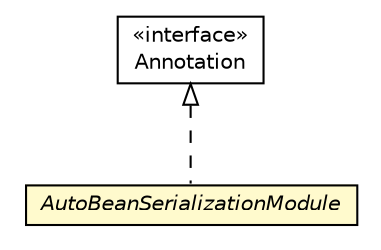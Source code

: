 #!/usr/local/bin/dot
#
# Class diagram 
# Generated by UMLGraph version R5_6-24-gf6e263 (http://www.umlgraph.org/)
#

digraph G {
	edge [fontname="Helvetica",fontsize=10,labelfontname="Helvetica",labelfontsize=10];
	node [fontname="Helvetica",fontsize=10,shape=plaintext];
	nodesep=0.25;
	ranksep=0.5;
	// io.reinert.requestor.autobean.annotations.AutoBeanSerializationModule
	c13500 [label=<<table title="io.reinert.requestor.autobean.annotations.AutoBeanSerializationModule" border="0" cellborder="1" cellspacing="0" cellpadding="2" port="p" bgcolor="lemonChiffon" href="./AutoBeanSerializationModule.html">
		<tr><td><table border="0" cellspacing="0" cellpadding="1">
<tr><td align="center" balign="center"><font face="Helvetica-Oblique"> AutoBeanSerializationModule </font></td></tr>
		</table></td></tr>
		</table>>, URL="./AutoBeanSerializationModule.html", fontname="Helvetica", fontcolor="black", fontsize=10.0];
	//io.reinert.requestor.autobean.annotations.AutoBeanSerializationModule implements java.lang.annotation.Annotation
	c13553:p -> c13500:p [dir=back,arrowtail=empty,style=dashed];
	// java.lang.annotation.Annotation
	c13553 [label=<<table title="java.lang.annotation.Annotation" border="0" cellborder="1" cellspacing="0" cellpadding="2" port="p" href="http://java.sun.com/j2se/1.4.2/docs/api/java/lang/annotation/Annotation.html">
		<tr><td><table border="0" cellspacing="0" cellpadding="1">
<tr><td align="center" balign="center"> &#171;interface&#187; </td></tr>
<tr><td align="center" balign="center"> Annotation </td></tr>
		</table></td></tr>
		</table>>, URL="http://java.sun.com/j2se/1.4.2/docs/api/java/lang/annotation/Annotation.html", fontname="Helvetica", fontcolor="black", fontsize=10.0];
}

